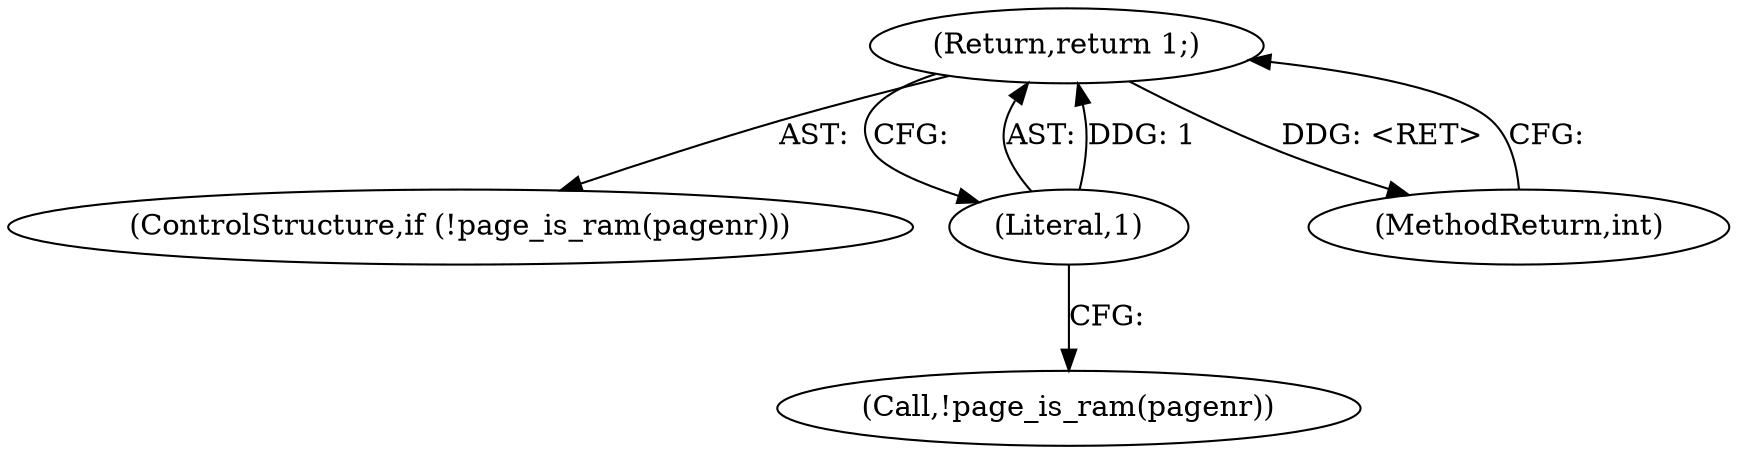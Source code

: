 digraph "1_linux_a4866aa812518ed1a37d8ea0c881dc946409de94@del" {
"1000120" [label="(Return,return 1;)"];
"1000121" [label="(Literal,1)"];
"1000120" [label="(Return,return 1;)"];
"1000117" [label="(Call,!page_is_ram(pagenr))"];
"1000121" [label="(Literal,1)"];
"1000116" [label="(ControlStructure,if (!page_is_ram(pagenr)))"];
"1000124" [label="(MethodReturn,int)"];
"1000120" -> "1000116"  [label="AST: "];
"1000120" -> "1000121"  [label="CFG: "];
"1000121" -> "1000120"  [label="AST: "];
"1000124" -> "1000120"  [label="CFG: "];
"1000120" -> "1000124"  [label="DDG: <RET>"];
"1000121" -> "1000120"  [label="DDG: 1"];
"1000121" -> "1000117"  [label="CFG: "];
}
